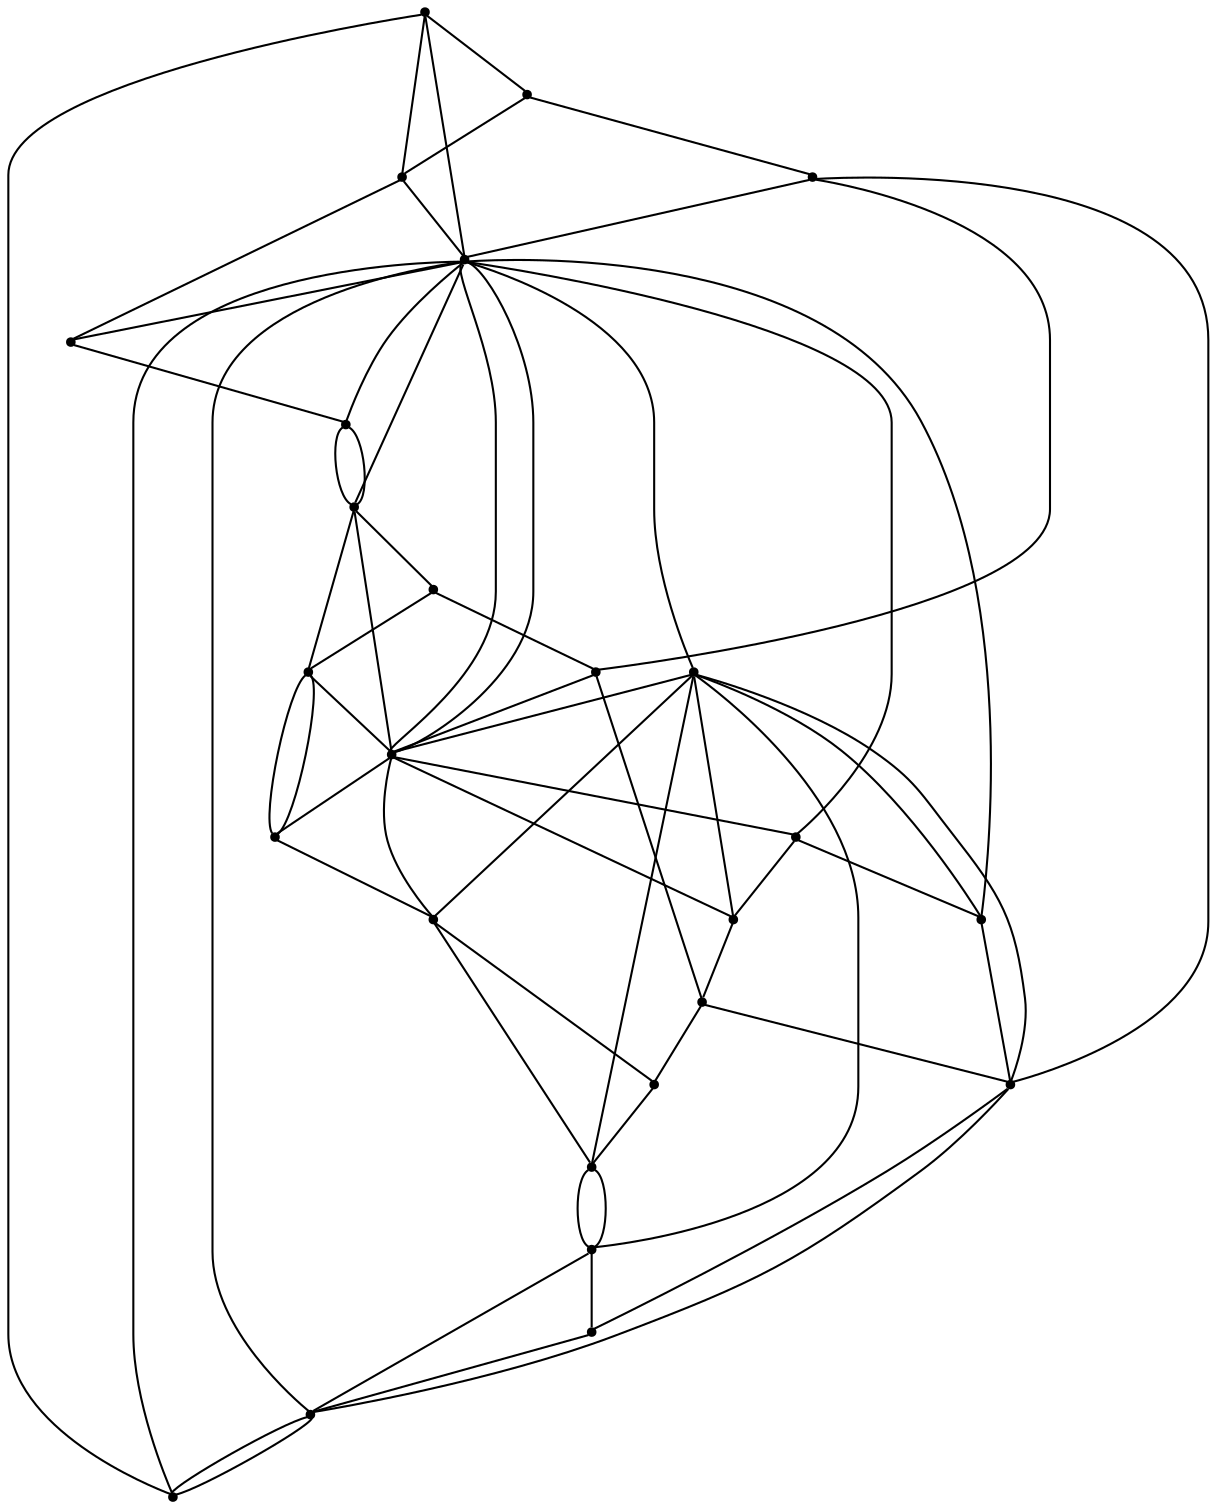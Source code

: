 graph {
  node [shape=point,comment="{\"directed\":false,\"doi\":\"10.1007/978-3-642-25878-7_8\",\"figure\":\"6 (1)\"}"]

  v0 [pos="1617.3891398011292,1881.2549554486318"]
  v1 [pos="1562.2060848132276,1889.4104223863624"]
  v2 [pos="1681.7338858395476,1847.3454225528483"]
  v3 [pos="1751.6249476586,1723.142393340105"]
  v4 [pos="1753.2678951306755,1699.2426923674568"]
  v5 [pos="1647.6515704763488,1699.2426923674568"]
  v6 [pos="1562.2060848132276,1784.6271640333898"]
  v7 [pos="1580.8006614195274,1699.2426923674568"]
  v8 [pos="1562.2060848132276,1717.8206799587006"]
  v9 [pos="1573.6698112489007,1684.602861702216"]
  v10 [pos="1562.2060848132276,1680.6606351184716"]
  v11 [pos="1543.6825201890667,1699.2426923674568"]
  v12 [pos="1744.4732265828284,1640.6917633755852"]
  v13 [pos="1630.683397331948,1519.4557690102113"]
  v14 [pos="1562.2060848132276,1506.7454648217933"]
  v15 [pos="1562.2060848132276,1613.8541510437822"]
  v16 [pos="1476.7605991501061,1699.2426923674568"]
  v17 [pos="1376.1609274275538,1741.6327561130956"]
  v18 [pos="1371.148346867515,1699.2426923674568"]
  v19 [pos="1413.199784670788,1817.836588620782"]
  v20 [pos="1449.8258052293268,1852.813007728935"]
  v21 [pos="1518.0237784993096,1884.2221174728056"]
  v22 [pos="1536.2471329695877,1508.5207258348423"]
  v23 [pos="1476.2017933910138,1527.227797882583"]
  v24 [pos="1373.9173051244798,1665.5998492305646"]
  v25 [pos="1562.2060848132276,1699.2426923674568"]

  v0 -- v1 [id="-1",pos="1617.3891398011292,1881.2549554486318 1599.9343652283837,1886.5758610128196 1581.4007707985438,1889.4104223863624 1562.2060848132276,1889.4104223863624"]
  v18 -- v16 [id="-3",pos="1371.148346867515,1699.2426923674568 1476.7605991501061,1699.2426923674568 1476.7605991501061,1699.2426923674568 1476.7605991501061,1699.2426923674568"]
  v16 -- v11 [id="-4",pos="1476.7605991501061,1699.2426923674568 1543.6825201890667,1699.2426923674568 1543.6825201890667,1699.2426923674568 1543.6825201890667,1699.2426923674568"]
  v11 -- v25 [id="-5",pos="1543.6825201890667,1699.2426923674568 1562.2060848132276,1699.2426923674568 1562.2060848132276,1699.2426923674568 1562.2060848132276,1699.2426923674568"]
  v25 -- v7 [id="-6",pos="1562.2060848132276,1699.2426923674568 1580.8006614195274,1699.2426923674568 1580.8006614195274,1699.2426923674568 1580.8006614195274,1699.2426923674568"]
  v7 -- v5 [id="-7",pos="1580.8006614195274,1699.2426923674568 1647.6515704763488,1699.2426923674568 1647.6515704763488,1699.2426923674568 1647.6515704763488,1699.2426923674568"]
  v5 -- v4 [id="-8",pos="1647.6515704763488,1699.2426923674568 1753.2678951306755,1699.2426923674568 1753.2678951306755,1699.2426923674568 1753.2678951306755,1699.2426923674568"]
  v24 -- v11 [id="-10",pos="1373.9173051244798,1665.5998492305646 1543.6825201890667,1699.2426923674568 1543.6825201890667,1699.2426923674568 1543.6825201890667,1699.2426923674568"]
  v24 -- v23 [id="-11",pos="1373.9173051244798,1665.5998492305646 1476.2017933910138,1527.227797882583 1476.2017933910138,1527.227797882583 1476.2017933910138,1527.227797882583"]
  v17 -- v24 [id="-12",pos="1376.1609274275538,1741.6327561130956 1373.9173051244798,1665.5998492305646 1373.9173051244798,1665.5998492305646 1373.9173051244798,1665.5998492305646"]
  v17 -- v11 [id="-13",pos="1376.1609274275538,1741.6327561130956 1543.6825201890667,1699.2426923674568 1543.6825201890667,1699.2426923674568 1543.6825201890667,1699.2426923674568"]
  v19 -- v8 [id="-14",pos="1413.199784670788,1817.836588620782 1562.2060848132276,1717.8206799587006 1562.2060848132276,1717.8206799587006 1562.2060848132276,1717.8206799587006"]
  v19 -- v17 [id="-15",pos="1413.199784670788,1817.836588620782 1376.1609274275538,1741.6327561130956 1376.1609274275538,1741.6327561130956 1376.1609274275538,1741.6327561130956"]
  v20 -- v19 [id="-16",pos="1449.8258052293268,1852.813007728935 1413.199784670788,1817.836588620782 1413.199784670788,1817.836588620782 1413.199784670788,1817.836588620782"]
  v23 -- v22 [id="-17",pos="1476.2017933910138,1527.227797882583 1536.2471329695877,1508.5207258348423 1536.2471329695877,1508.5207258348423 1536.2471329695877,1508.5207258348423"]
  v21 -- v20 [id="-18",pos="1518.0237784993096,1884.2221174728056 1449.8258052293268,1852.813007728935 1449.8258052293268,1852.813007728935 1449.8258052293268,1852.813007728935"]
  v21 -- v8 [id="-19",pos="1518.0237784993096,1884.2221174728056 1562.2060848132276,1717.8206799587006 1562.2060848132276,1717.8206799587006 1562.2060848132276,1717.8206799587006"]
  v22 -- v9 [id="-20",pos="1536.2471329695877,1508.5207258348423 1573.6698112489007,1684.602861702216 1573.6698112489007,1684.602861702216 1573.6698112489007,1684.602861702216"]
  v22 -- v13 [id="-21",pos="1536.2471329695877,1508.5207258348423 1630.683397331948,1519.4557690102113 1630.683397331948,1519.4557690102113 1630.683397331948,1519.4557690102113"]
  v11 -- v23 [id="-22",pos="1543.6825201890667,1699.2426923674568 1476.2017933910138,1527.227797882583 1476.2017933910138,1527.227797882583 1476.2017933910138,1527.227797882583"]
  v11 -- v8 [id="-23",pos="1543.6825201890667,1699.2426923674568 1562.2060848132276,1717.8206799587006 1562.2060848132276,1717.8206799587006 1562.2060848132276,1717.8206799587006"]
  v11 -- v22 [id="-24",pos="1543.6825201890667,1699.2426923674568 1536.2471329695877,1508.5207258348423 1536.2471329695877,1508.5207258348423 1536.2471329695877,1508.5207258348423"]
  v1 -- v6 [id="-26",pos="1562.2060848132276,1889.4104223863624 1562.2060848132276,1784.6271640333898 1562.2060848132276,1784.6271640333898 1562.2060848132276,1784.6271640333898"]
  v6 -- v8 [id="-27",pos="1562.2060848132276,1784.6271640333898 1562.2060848132276,1717.8206799587006 1562.2060848132276,1717.8206799587006 1562.2060848132276,1717.8206799587006"]
  v8 -- v25 [id="-28",pos="1562.2060848132276,1717.8206799587006 1562.2060848132276,1699.2426923674568 1562.2060848132276,1699.2426923674568 1562.2060848132276,1699.2426923674568"]
  v25 -- v10 [id="-29",pos="1562.2060848132276,1699.2426923674568 1562.2060848132276,1680.6606351184716 1562.2060848132276,1680.6606351184716 1562.2060848132276,1680.6606351184716"]
  v10 -- v15 [id="-30",pos="1562.2060848132276,1680.6606351184716 1562.2060848132276,1613.8541510437822 1562.2060848132276,1613.8541510437822 1562.2060848132276,1613.8541510437822"]
  v15 -- v14 [id="-31",pos="1562.2060848132276,1613.8541510437822 1562.2060848132276,1506.7454648217933 1562.2060848132276,1506.7454648217933 1562.2060848132276,1506.7454648217933"]
  v8 -- v17 [id="-33",pos="1562.2060848132276,1717.8206799587006 1376.1609274275538,1741.6327561130956 1376.1609274275538,1741.6327561130956 1376.1609274275538,1741.6327561130956"]
  v8 -- v20 [id="-34",pos="1562.2060848132276,1717.8206799587006 1449.8258052293268,1852.813007728935 1449.8258052293268,1852.813007728935 1449.8258052293268,1852.813007728935"]
  v8 -- v2 [id="-35",pos="1562.2060848132276,1717.8206799587006 1681.7338858395476,1847.3454225528483 1681.7338858395476,1847.3454225528483 1681.7338858395476,1847.3454225528483"]
  v8 -- v9 [id="-36",pos="1562.2060848132276,1717.8206799587006 1573.6698112489007,1684.602861702216 1573.6698112489007,1684.602861702216 1573.6698112489007,1684.602861702216"]
  v9 -- v13 [id="-37",pos="1573.6698112489007,1684.602861702216 1630.683397331948,1519.4557690102113 1630.683397331948,1519.4557690102113 1630.683397331948,1519.4557690102113"]
  v9 -- v12 [id="-38",pos="1573.6698112489007,1684.602861702216 1744.4732265828284,1640.6917633755852 1744.4732265828284,1640.6917633755852 1744.4732265828284,1640.6917633755852"]
  v9 -- v11 [id="-39",pos="1573.6698112489007,1684.602861702216 1543.6825201890667,1699.2426923674568 1543.6825201890667,1699.2426923674568 1543.6825201890667,1699.2426923674568"]
  v9 -- v5 [id="-40",pos="1573.6698112489007,1684.602861702216 1647.6515704763488,1699.2426923674568 1647.6515704763488,1699.2426923674568 1647.6515704763488,1699.2426923674568"]
  v5 -- v3 [id="-41",pos="1647.6515704763488,1699.2426923674568 1751.6249476586,1723.142393340105 1751.6249476586,1723.142393340105 1751.6249476586,1723.142393340105"]
  v0 -- v21 [id="-42",pos="1617.3891398011292,1881.2549554486318 1518.0237784993096,1884.2221174728056 1518.0237784993096,1884.2221174728056 1518.0237784993096,1884.2221174728056"]
  v0 -- v8 [id="-43",pos="1617.3891398011292,1881.2549554486318 1562.2060848132276,1717.8206799587006 1562.2060848132276,1717.8206799587006 1562.2060848132276,1717.8206799587006"]
  v13 -- v12 [id="-44",pos="1630.683397331948,1519.4557690102113 1744.4732265828284,1640.6917633755852 1744.4732265828284,1640.6917633755852 1744.4732265828284,1640.6917633755852"]
  v2 -- v0 [id="-45",pos="1681.7338858395476,1847.3454225528483 1617.3891398011292,1881.2549554486318 1617.3891398011292,1881.2549554486318 1617.3891398011292,1881.2549554486318"]
  v12 -- v3 [id="-46",pos="1744.4732265828284,1640.6917633755852 1751.6249476586,1723.142393340105 1751.6249476586,1723.142393340105 1751.6249476586,1723.142393340105"]
  v3 -- v2 [id="-47",pos="1751.6249476586,1723.142393340105 1681.7338858395476,1847.3454225528483 1681.7338858395476,1847.3454225528483 1681.7338858395476,1847.3454225528483"]
  v3 -- v8 [id="-48",pos="1751.6249476586,1723.142393340105 1562.2060848132276,1717.8206799587006 1562.2060848132276,1717.8206799587006 1562.2060848132276,1717.8206799587006"]
  v18 -- v24 [id="-49",pos="1371.148346867515,1699.2426923674568 1371.144147234163,1686.9943346360787 1372.0855861348978,1676.1288670252738 1373.9173051244798,1665.5998492305646"]
  v24 -- v23 [id="-50",pos="1373.9173051244798,1665.5998492305646 1384.2599689290369,1604.926081745496 1423.1182135129338,1554.0350741519856 1476.2017933910138,1527.227797882583"]
  v22 -- v14 [id="-52",pos="1536.2471329695877,1508.5207258348423 1544.7313890744394,1507.346354692434 1553.3991511217323,1506.7496616563396 1562.2060848132276,1506.7454648217933"]
  v16 -- v15 [id="-53",pos="1476.7605991501061,1699.2426923674568 1476.7604718884893,1652.0851517541225 1515.01709554228,1613.8541510437822 1562.2060848132276,1613.8541510437822"]
  v11 -- v10 [id="-54",pos="1543.6825201890667,1699.2426923674568 1543.6867198224188,1688.9827036700062 1551.993594593313,1680.6647047762133 1562.2060848132276,1680.6606351184716"]
  v1 -- v21 [id="-55",pos="1562.2060848132276,1889.4104223863624 1546.9934362511528,1889.4104223863624 1532.1960389596925,1887.629961412842 1518.0237784993096,1884.2221174728056"]
  v19 -- v17 [id="-58",pos="1413.199784670788,1817.836588620782 1395.589098910694,1795.9033138627774 1382.7147785257134,1769.9932536499132 1376.1609274275538,1741.6327561130956"]
  v17 -- v18 [id="-59",pos="1376.1609274275538,1741.6327561130956 1372.8665854973226,1727.6655697042534 1371.1441472341628,1713.07419455586 1371.148346867515,1699.2426923674568"]
  v6 -- v16 [id="-60",pos="1562.2060848132276,1784.6271640333898 1515.01709554228,1784.6312336911317 1476.7604718884893,1746.4043026385332 1476.7605991501061,1699.2426923674568"]
  v15 -- v5 [id="-61",pos="1562.2060848132276,1613.8541510437822 1609.3991464559103,1613.8541510437822 1647.6515704763488,1652.0851517541225 1647.6515704763488,1699.2426923674568"]
  v14 -- v13 [id="-62",pos="1562.2060848132276,1506.7454648217933 1586.3517715978955,1506.7496616563399 1609.451345111229,1511.2348603735468 1630.683397331948,1519.4557690102113"]
  v13 -- v12 [id="-63",pos="1630.683397331948,1519.4557690102113 1684.803631554063,1540.2302142956792 1727.0429901913226,1584.96030409944 1744.4732265828284,1640.6917633755852"]
  v12 -- v4 [id="-64",pos="1744.4732265828284,1640.6917633755852 1750.2034311340144,1658.7955959026287 1753.2678951306757,1678.0793693276266 1753.2678951306755,1699.2426923674568"]
  v8 -- v11 [id="-65",pos="1562.2060848132276,1717.8206799587006 1551.993594593313,1717.8206799587006 1543.6867198224188,1709.5026810649074 1543.6825201890667,1699.2426923674568"]
  v10 -- v9 [id="-66",pos="1562.2060848132276,1680.6606351184716 1566.5538683317855,1680.6647047762133 1570.5204897083543,1682.1355290014524 1573.6698112489007,1684.602861702216"]
  v9 -- v7 [id="-67",pos="1573.6698112489007,1684.602861702216 1578.0110908740585,1688.0036126686955 1580.8006614195276,1693.2970781697022 1580.8006614195274,1699.2426923674568"]
  v7 -- v8 [id="-68",pos="1580.8006614195274,1699.2426923674568 1580.8006614195276,1709.5026810649074 1572.4937866486337,1717.8206799587006 1562.2060848132276,1717.8206799587006"]
  v5 -- v6 [id="-69",pos="1647.6515704763488,1699.2426923674568 1647.6515704763488,1746.4043026385332 1609.3991464559103,1784.6312336911317 1562.2060848132276,1784.6271640333898"]
  v4 -- v3 [id="-70",pos="1753.2678951306755,1699.2426923674568 1753.2678951306757,1706.579161933805 1752.714484205238,1714.9488714570664 1751.6249476586,1723.142393340105"]
  v3 -- v2 [id="-71",pos="1751.6249476586,1723.142393340105 1745.0955780098122,1773.2330393491968 1719.2104936883968,1817.2193303955664 1681.7338858395476,1847.3454225528483"]
}